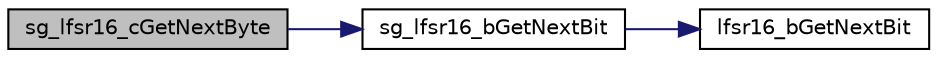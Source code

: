 digraph "sg_lfsr16_cGetNextByte"
{
 // INTERACTIVE_SVG=YES
 // LATEX_PDF_SIZE
  bgcolor="transparent";
  edge [fontname="Helvetica",fontsize="10",labelfontname="Helvetica",labelfontsize="10"];
  node [fontname="Helvetica",fontsize="10",shape=record];
  rankdir="LR";
  Node1 [label="sg_lfsr16_cGetNextByte",height=0.2,width=0.4,color="black", fillcolor="grey75", style="filled", fontcolor="black",tooltip="Get the next byte in the SG16 pseudo random binary sequence."];
  Node1 -> Node2 [color="midnightblue",fontsize="10",style="solid",fontname="Helvetica"];
  Node2 [label="sg_lfsr16_bGetNextBit",height=0.2,width=0.4,color="black",URL="$sg_8c.html#abca0ec48ec5c561139136009e3be1143",tooltip="Get the next bit in the SG16 pseudo random binary sequence."];
  Node2 -> Node3 [color="midnightblue",fontsize="10",style="solid",fontname="Helvetica"];
  Node3 [label="lfsr16_bGetNextBit",height=0.2,width=0.4,color="black",URL="$lfsr_8c.html#afb75cdae18068887a33c9bd5aff21f94",tooltip="Get the next bit in the LFSR16 pseudo random binary sequence."];
}
